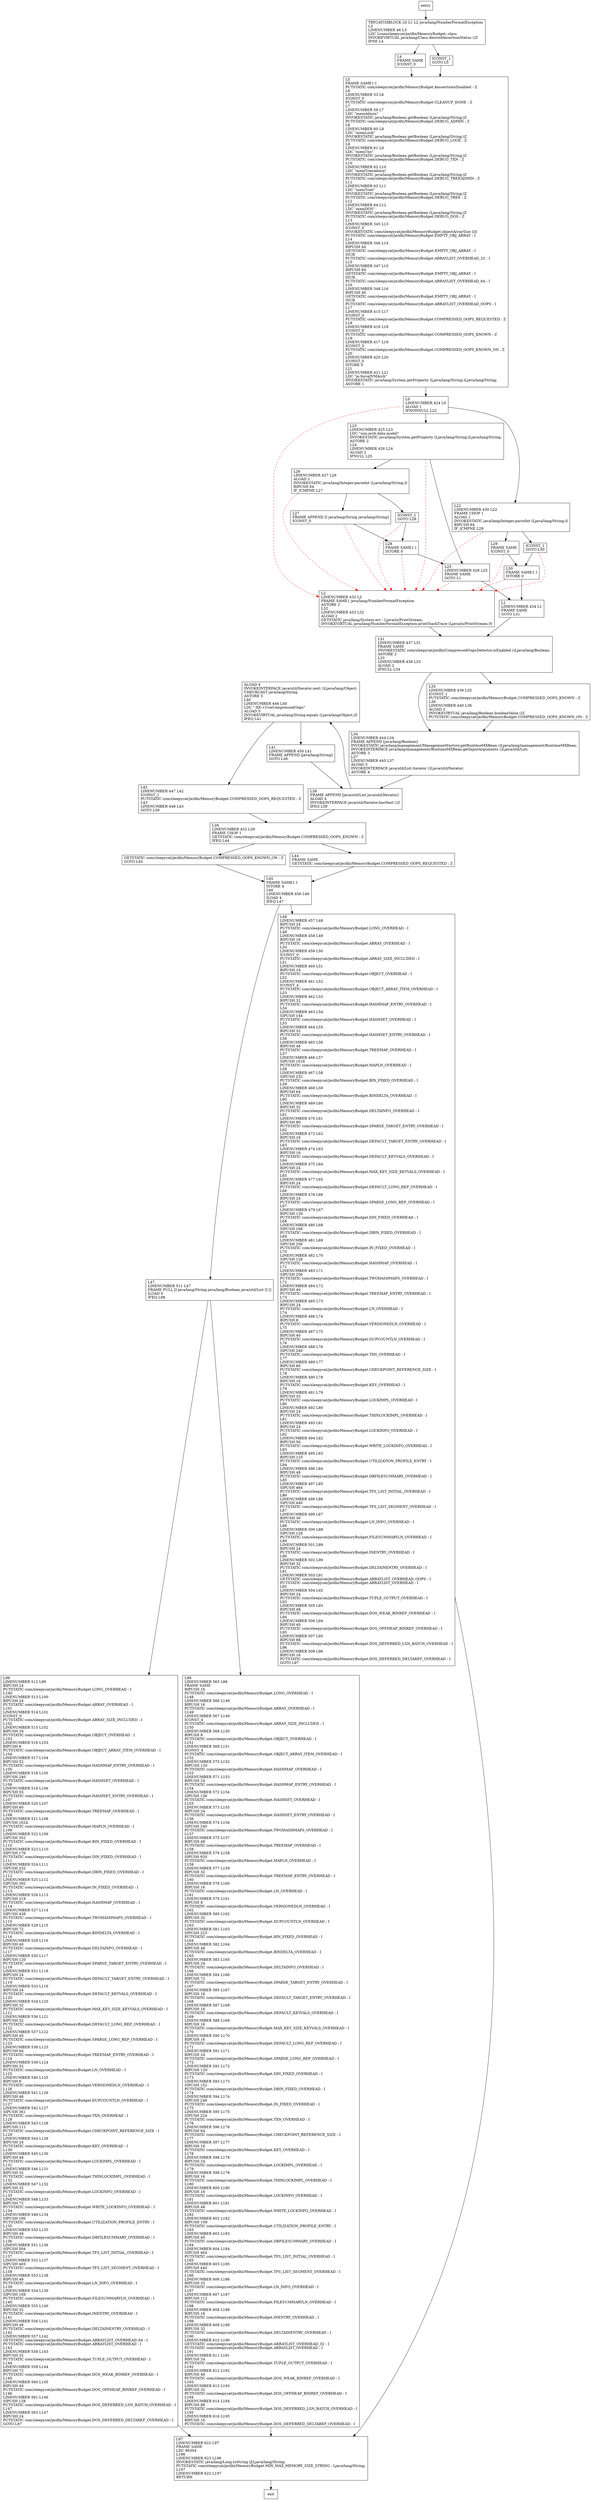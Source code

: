 digraph <clinit> {
node [shape=record];
687081652 [label="GETSTATIC com/sleepycat/je/dbi/MemoryBudget.COMPRESSED_OOPS_KNOWN_ON : Z\lGOTO L45\l"];
1405906135 [label="L28\lFRAME SAME1 I\lISTORE 0\l"];
352825781 [label="L31\lLINENUMBER 437 L31\lFRAME SAME\lINVOKESTATIC com/sleepycat/je/dbi/CompressedOopsDetector.isEnabled ()Ljava/lang/Boolean;\lASTORE 2\lL33\lLINENUMBER 438 L33\lALOAD 2\lIFNULL L34\l"];
1987478726 [label="L97\lLINENUMBER 622 L97\lFRAME SAME\lLDC 98304\lL196\lLINENUMBER 623 L196\lINVOKESTATIC java/lang/Long.toString (J)Ljava/lang/String;\lPUTSTATIC com/sleepycat/je/dbi/MemoryBudget.MIN_MAX_MEMORY_SIZE_STRING : Ljava/lang/String;\lL197\lLINENUMBER 622 L197\lRETURN\l"];
1556361579 [label="L98\lLINENUMBER 565 L98\lFRAME SAME\lBIPUSH 16\lPUTSTATIC com/sleepycat/je/dbi/MemoryBudget.LONG_OVERHEAD : I\lL148\lLINENUMBER 566 L148\lBIPUSH 16\lPUTSTATIC com/sleepycat/je/dbi/MemoryBudget.ARRAY_OVERHEAD : I\lL149\lLINENUMBER 567 L149\lICONST_4\lPUTSTATIC com/sleepycat/je/dbi/MemoryBudget.ARRAY_SIZE_INCLUDED : I\lL150\lLINENUMBER 568 L150\lBIPUSH 8\lPUTSTATIC com/sleepycat/je/dbi/MemoryBudget.OBJECT_OVERHEAD : I\lL151\lLINENUMBER 569 L151\lICONST_4\lPUTSTATIC com/sleepycat/je/dbi/MemoryBudget.OBJECT_ARRAY_ITEM_OVERHEAD : I\lL152\lLINENUMBER 570 L152\lBIPUSH 120\lPUTSTATIC com/sleepycat/je/dbi/MemoryBudget.HASHMAP_OVERHEAD : I\lL153\lLINENUMBER 571 L153\lBIPUSH 24\lPUTSTATIC com/sleepycat/je/dbi/MemoryBudget.HASHMAP_ENTRY_OVERHEAD : I\lL154\lLINENUMBER 572 L154\lSIPUSH 136\lPUTSTATIC com/sleepycat/je/dbi/MemoryBudget.HASHSET_OVERHEAD : I\lL155\lLINENUMBER 573 L155\lBIPUSH 24\lPUTSTATIC com/sleepycat/je/dbi/MemoryBudget.HASHSET_ENTRY_OVERHEAD : I\lL156\lLINENUMBER 574 L156\lSIPUSH 240\lPUTSTATIC com/sleepycat/je/dbi/MemoryBudget.TWOHASHMAPS_OVERHEAD : I\lL157\lLINENUMBER 575 L157\lBIPUSH 48\lPUTSTATIC com/sleepycat/je/dbi/MemoryBudget.TREEMAP_OVERHEAD : I\lL158\lLINENUMBER 576 L158\lSIPUSH 920\lPUTSTATIC com/sleepycat/je/dbi/MemoryBudget.MAPLN_OVERHEAD : I\lL159\lLINENUMBER 577 L159\lBIPUSH 32\lPUTSTATIC com/sleepycat/je/dbi/MemoryBudget.TREEMAP_ENTRY_OVERHEAD : I\lL160\lLINENUMBER 578 L160\lBIPUSH 16\lPUTSTATIC com/sleepycat/je/dbi/MemoryBudget.LN_OVERHEAD : I\lL161\lLINENUMBER 579 L161\lBIPUSH 8\lPUTSTATIC com/sleepycat/je/dbi/MemoryBudget.VERSIONEDLN_OVERHEAD : I\lL162\lLINENUMBER 580 L162\lBIPUSH 32\lPUTSTATIC com/sleepycat/je/dbi/MemoryBudget.DUPCOUNTLN_OVERHEAD : I\lL163\lLINENUMBER 581 L163\lSIPUSH 223\lPUTSTATIC com/sleepycat/je/dbi/MemoryBudget.BIN_FIXED_OVERHEAD : I\lL164\lLINENUMBER 582 L164\lBIPUSH 48\lPUTSTATIC com/sleepycat/je/dbi/MemoryBudget.BINDELTA_OVERHEAD : I\lL165\lLINENUMBER 583 L165\lBIPUSH 24\lPUTSTATIC com/sleepycat/je/dbi/MemoryBudget.DELTAINFO_OVERHEAD : I\lL166\lLINENUMBER 584 L166\lBIPUSH 72\lPUTSTATIC com/sleepycat/je/dbi/MemoryBudget.SPARSE_TARGET_ENTRY_OVERHEAD : I\lL167\lLINENUMBER 585 L167\lBIPUSH 16\lPUTSTATIC com/sleepycat/je/dbi/MemoryBudget.DEFAULT_TARGET_ENTRY_OVERHEAD : I\lL168\lLINENUMBER 587 L168\lBIPUSH 16\lPUTSTATIC com/sleepycat/je/dbi/MemoryBudget.DEFAULT_KEYVALS_OVERHEAD : I\lL169\lLINENUMBER 588 L169\lBIPUSH 16\lPUTSTATIC com/sleepycat/je/dbi/MemoryBudget.MAX_KEY_SIZE_KEYVALS_OVERHEAD : I\lL170\lLINENUMBER 590 L170\lBIPUSH 16\lPUTSTATIC com/sleepycat/je/dbi/MemoryBudget.DEFAULT_LONG_REP_OVERHEAD : I\lL171\lLINENUMBER 591 L171\lBIPUSH 24\lPUTSTATIC com/sleepycat/je/dbi/MemoryBudget.SPARSE_LONG_REP_OVERHEAD : I\lL172\lLINENUMBER 592 L172\lBIPUSH 120\lPUTSTATIC com/sleepycat/je/dbi/MemoryBudget.DIN_FIXED_OVERHEAD : I\lL173\lLINENUMBER 593 L173\lSIPUSH 152\lPUTSTATIC com/sleepycat/je/dbi/MemoryBudget.DBIN_FIXED_OVERHEAD : I\lL174\lLINENUMBER 594 L174\lSIPUSH 248\lPUTSTATIC com/sleepycat/je/dbi/MemoryBudget.IN_FIXED_OVERHEAD : I\lL175\lLINENUMBER 595 L175\lSIPUSH 224\lPUTSTATIC com/sleepycat/je/dbi/MemoryBudget.TXN_OVERHEAD : I\lL176\lLINENUMBER 596 L176\lBIPUSH 64\lPUTSTATIC com/sleepycat/je/dbi/MemoryBudget.CHECKPOINT_REFERENCE_SIZE : I\lL177\lLINENUMBER 597 L177\lBIPUSH 16\lPUTSTATIC com/sleepycat/je/dbi/MemoryBudget.KEY_OVERHEAD : I\lL178\lLINENUMBER 598 L178\lBIPUSH 24\lPUTSTATIC com/sleepycat/je/dbi/MemoryBudget.LOCKIMPL_OVERHEAD : I\lL179\lLINENUMBER 599 L179\lBIPUSH 16\lPUTSTATIC com/sleepycat/je/dbi/MemoryBudget.THINLOCKIMPL_OVERHEAD : I\lL180\lLINENUMBER 600 L180\lBIPUSH 16\lPUTSTATIC com/sleepycat/je/dbi/MemoryBudget.LOCKINFO_OVERHEAD : I\lL181\lLINENUMBER 601 L181\lBIPUSH 48\lPUTSTATIC com/sleepycat/je/dbi/MemoryBudget.WRITE_LOCKINFO_OVERHEAD : I\lL182\lLINENUMBER 602 L182\lBIPUSH 109\lPUTSTATIC com/sleepycat/je/dbi/MemoryBudget.UTILIZATION_PROFILE_ENTRY : I\lL183\lLINENUMBER 603 L183\lBIPUSH 40\lPUTSTATIC com/sleepycat/je/dbi/MemoryBudget.DBFILESUMMARY_OVERHEAD : I\lL184\lLINENUMBER 604 L184\lSIPUSH 464\lPUTSTATIC com/sleepycat/je/dbi/MemoryBudget.TFS_LIST_INITIAL_OVERHEAD : I\lL185\lLINENUMBER 605 L185\lSIPUSH 440\lPUTSTATIC com/sleepycat/je/dbi/MemoryBudget.TFS_LIST_SEGMENT_OVERHEAD : I\lL186\lLINENUMBER 606 L186\lBIPUSH 32\lPUTSTATIC com/sleepycat/je/dbi/MemoryBudget.LN_INFO_OVERHEAD : I\lL187\lLINENUMBER 607 L187\lBIPUSH 112\lPUTSTATIC com/sleepycat/je/dbi/MemoryBudget.FILESUMMARYLN_OVERHEAD : I\lL188\lLINENUMBER 608 L188\lBIPUSH 16\lPUTSTATIC com/sleepycat/je/dbi/MemoryBudget.INENTRY_OVERHEAD : I\lL189\lLINENUMBER 609 L189\lBIPUSH 32\lPUTSTATIC com/sleepycat/je/dbi/MemoryBudget.DELTAINENTRY_OVERHEAD : I\lL190\lLINENUMBER 610 L190\lGETSTATIC com/sleepycat/je/dbi/MemoryBudget.ARRAYLIST_OVERHEAD_32 : I\lPUTSTATIC com/sleepycat/je/dbi/MemoryBudget.ARRAYLIST_OVERHEAD : I\lL191\lLINENUMBER 611 L191\lBIPUSH 24\lPUTSTATIC com/sleepycat/je/dbi/MemoryBudget.TUPLE_OUTPUT_OVERHEAD : I\lL192\lLINENUMBER 612 L192\lBIPUSH 48\lPUTSTATIC com/sleepycat/je/dbi/MemoryBudget.DOS_WEAK_BINREF_OVERHEAD : I\lL193\lLINENUMBER 613 L193\lBIPUSH 32\lPUTSTATIC com/sleepycat/je/dbi/MemoryBudget.DOS_OFFHEAP_BINREF_OVERHEAD : I\lL194\lLINENUMBER 614 L194\lBIPUSH 88\lPUTSTATIC com/sleepycat/je/dbi/MemoryBudget.DOS_DEFERRED_LSN_BATCH_OVERHEAD : I\lL195\lLINENUMBER 616 L195\lBIPUSH 16\lPUTSTATIC com/sleepycat/je/dbi/MemoryBudget.DOS_DEFERRED_DELTAREF_OVERHEAD : I\l"];
471901525 [label="L45\lFRAME SAME1 I\lISTORE 4\lL46\lLINENUMBER 456 L46\lILOAD 4\lIFEQ L47\l"];
375580734 [label="L22\lLINENUMBER 430 L22\lFRAME CHOP 1\lALOAD 1\lINVOKESTATIC java/lang/Integer.parseInt (Ljava/lang/String;)I\lBIPUSH 64\lIF_ICMPNE L29\l"];
1311882222 [label="L42\lLINENUMBER 447 L42\lICONST_1\lPUTSTATIC com/sleepycat/je/dbi/MemoryBudget.COMPRESSED_OOPS_REQUESTED : Z\lL43\lLINENUMBER 448 L43\lGOTO L39\l"];
1028842207 [label="L5\lFRAME SAME1 I\lPUTSTATIC com/sleepycat/je/dbi/MemoryBudget.$assertionsDisabled : Z\lL6\lLINENUMBER 53 L6\lICONST_0\lPUTSTATIC com/sleepycat/je/dbi/MemoryBudget.CLEANUP_DONE : Z\lL7\lLINENUMBER 59 L7\lLDC \"memAdmin\"\lINVOKESTATIC java/lang/Boolean.getBoolean (Ljava/lang/String;)Z\lPUTSTATIC com/sleepycat/je/dbi/MemoryBudget.DEBUG_ADMIN : Z\lL8\lLINENUMBER 60 L8\lLDC \"memLock\"\lINVOKESTATIC java/lang/Boolean.getBoolean (Ljava/lang/String;)Z\lPUTSTATIC com/sleepycat/je/dbi/MemoryBudget.DEBUG_LOCK : Z\lL9\lLINENUMBER 61 L9\lLDC \"memTxn\"\lINVOKESTATIC java/lang/Boolean.getBoolean (Ljava/lang/String;)Z\lPUTSTATIC com/sleepycat/je/dbi/MemoryBudget.DEBUG_TXN : Z\lL10\lLINENUMBER 62 L10\lLDC \"memTreeAdmin\"\lINVOKESTATIC java/lang/Boolean.getBoolean (Ljava/lang/String;)Z\lPUTSTATIC com/sleepycat/je/dbi/MemoryBudget.DEBUG_TREEADMIN : Z\lL11\lLINENUMBER 63 L11\lLDC \"memTree\"\lINVOKESTATIC java/lang/Boolean.getBoolean (Ljava/lang/String;)Z\lPUTSTATIC com/sleepycat/je/dbi/MemoryBudget.DEBUG_TREE : Z\lL12\lLINENUMBER 64 L12\lLDC \"memDOS\"\lINVOKESTATIC java/lang/Boolean.getBoolean (Ljava/lang/String;)Z\lPUTSTATIC com/sleepycat/je/dbi/MemoryBudget.DEBUG_DOS : Z\lL13\lLINENUMBER 345 L13\lICONST_0\lINVOKESTATIC com/sleepycat/je/dbi/MemoryBudget.objectArraySize (I)I\lPUTSTATIC com/sleepycat/je/dbi/MemoryBudget.EMPTY_OBJ_ARRAY : I\lL14\lLINENUMBER 346 L14\lBIPUSH 40\lGETSTATIC com/sleepycat/je/dbi/MemoryBudget.EMPTY_OBJ_ARRAY : I\lISUB\lPUTSTATIC com/sleepycat/je/dbi/MemoryBudget.ARRAYLIST_OVERHEAD_32 : I\lL15\lLINENUMBER 347 L15\lBIPUSH 64\lGETSTATIC com/sleepycat/je/dbi/MemoryBudget.EMPTY_OBJ_ARRAY : I\lISUB\lPUTSTATIC com/sleepycat/je/dbi/MemoryBudget.ARRAYLIST_OVERHEAD_64 : I\lL16\lLINENUMBER 348 L16\lBIPUSH 40\lGETSTATIC com/sleepycat/je/dbi/MemoryBudget.EMPTY_OBJ_ARRAY : I\lISUB\lPUTSTATIC com/sleepycat/je/dbi/MemoryBudget.ARRAYLIST_OVERHEAD_OOPS : I\lL17\lLINENUMBER 415 L17\lICONST_0\lPUTSTATIC com/sleepycat/je/dbi/MemoryBudget.COMPRESSED_OOPS_REQUESTED : Z\lL18\lLINENUMBER 416 L18\lICONST_0\lPUTSTATIC com/sleepycat/je/dbi/MemoryBudget.COMPRESSED_OOPS_KNOWN : Z\lL19\lLINENUMBER 417 L19\lICONST_0\lPUTSTATIC com/sleepycat/je/dbi/MemoryBudget.COMPRESSED_OOPS_KNOWN_ON : Z\lL20\lLINENUMBER 420 L20\lICONST_0\lISTORE 0\lL21\lLINENUMBER 421 L21\lLDC \"je.forceJVMArch\"\lINVOKESTATIC java/lang/System.getProperty (Ljava/lang/String;)Ljava/lang/String;\lASTORE 1\l"];
659284638 [label="L2\lLINENUMBER 432 L2\lFRAME SAME1 java/lang/NumberFormatException\lASTORE 2\lL32\lLINENUMBER 433 L32\lALOAD 2\lGETSTATIC java/lang/System.err : Ljava/io/PrintStream;\lINVOKEVIRTUAL java/lang/NumberFormatException.printStackTrace (Ljava/io/PrintStream;)V\l"];
2021887406 [label="L34\lLINENUMBER 444 L34\lFRAME APPEND [java/lang/Boolean]\lINVOKESTATIC java/lang/management/ManagementFactory.getRuntimeMXBean ()Ljava/lang/management/RuntimeMXBean;\lINVOKEINTERFACE java/lang/management/RuntimeMXBean.getInputArguments ()Ljava/util/List;\lASTORE 3\lL37\lLINENUMBER 445 L37\lALOAD 3\lINVOKEINTERFACE java/util/List.iterator ()Ljava/util/Iterator;\lASTORE 4\l"];
734090309 [label="L44\lFRAME SAME\lGETSTATIC com/sleepycat/je/dbi/MemoryBudget.COMPRESSED_OOPS_REQUESTED : Z\l"];
778181787 [label="L26\lLINENUMBER 427 L26\lALOAD 2\lINVOKESTATIC java/lang/Integer.parseInt (Ljava/lang/String;)I\lBIPUSH 64\lIF_ICMPNE L27\l"];
1765582871 [label="L29\lFRAME SAME\lICONST_0\l"];
575478674 [label="L1\lLINENUMBER 434 L1\lFRAME SAME\lGOTO L31\l"];
631102213 [label="L30\lFRAME SAME1 I\lISTORE 0\l"];
1825965466 [label="ICONST_1\lGOTO L28\l"];
1836327718 [label="L27\lFRAME APPEND [I java/lang/String java/lang/String]\lICONST_0\l"];
1793537125 [label="L4\lFRAME SAME\lICONST_0\l"];
67913618 [label="L25\lLINENUMBER 429 L25\lFRAME SAME\lGOTO L1\l"];
2005526071 [label="ICONST_1\lGOTO L5\l"];
340030026 [label="L41\lLINENUMBER 450 L41\lFRAME APPEND [java/lang/String]\lGOTO L38\l"];
1884192528 [label="L39\lLINENUMBER 452 L39\lFRAME CHOP 1\lGETSTATIC com/sleepycat/je/dbi/MemoryBudget.COMPRESSED_OOPS_KNOWN : Z\lIFEQ L44\l"];
739650738 [label="L0\lLINENUMBER 424 L0\lALOAD 1\lIFNONNULL L22\l"];
1953754919 [label="L35\lLINENUMBER 439 L35\lICONST_1\lPUTSTATIC com/sleepycat/je/dbi/MemoryBudget.COMPRESSED_OOPS_KNOWN : Z\lL36\lLINENUMBER 440 L36\lALOAD 2\lINVOKEVIRTUAL java/lang/Boolean.booleanValue ()Z\lPUTSTATIC com/sleepycat/je/dbi/MemoryBudget.COMPRESSED_OOPS_KNOWN_ON : Z\l"];
864887880 [label="L38\lFRAME APPEND [java/util/List java/util/Iterator]\lALOAD 4\lINVOKEINTERFACE java/util/Iterator.hasNext ()Z\lIFEQ L39\l"];
1603109876 [label="L47\lLINENUMBER 511 L47\lFRAME FULL [I java/lang/String java/lang/Boolean java/util/List I] []\lILOAD 0\lIFEQ L98\l"];
146320177 [label="TRYCATCHBLOCK L0 L1 L2 java/lang/NumberFormatException\lL3\lLINENUMBER 46 L3\lLDC Lcom/sleepycat/je/dbi/MemoryBudget;.class\lINVOKEVIRTUAL java/lang/Class.desiredAssertionStatus ()Z\lIFNE L4\l"];
1173731577 [label="L23\lLINENUMBER 425 L23\lLDC \"sun.arch.data.model\"\lINVOKESTATIC java/lang/System.getProperty (Ljava/lang/String;)Ljava/lang/String;\lASTORE 2\lL24\lLINENUMBER 426 L24\lALOAD 2\lIFNULL L25\l"];
464494997 [label="ALOAD 4\lINVOKEINTERFACE java/util/Iterator.next ()Ljava/lang/Object;\lCHECKCAST java/lang/String\lASTORE 5\lL40\lLINENUMBER 446 L40\lLDC \"-XX:+UseCompressedOops\"\lALOAD 5\lINVOKEVIRTUAL java/lang/String.equals (Ljava/lang/Object;)Z\lIFEQ L41\l"];
899318251 [label="ICONST_1\lGOTO L30\l"];
1463062809 [label="L48\lLINENUMBER 457 L48\lBIPUSH 24\lPUTSTATIC com/sleepycat/je/dbi/MemoryBudget.LONG_OVERHEAD : I\lL49\lLINENUMBER 458 L49\lBIPUSH 16\lPUTSTATIC com/sleepycat/je/dbi/MemoryBudget.ARRAY_OVERHEAD : I\lL50\lLINENUMBER 459 L50\lICONST_0\lPUTSTATIC com/sleepycat/je/dbi/MemoryBudget.ARRAY_SIZE_INCLUDED : I\lL51\lLINENUMBER 460 L51\lBIPUSH 16\lPUTSTATIC com/sleepycat/je/dbi/MemoryBudget.OBJECT_OVERHEAD : I\lL52\lLINENUMBER 461 L52\lICONST_4\lPUTSTATIC com/sleepycat/je/dbi/MemoryBudget.OBJECT_ARRAY_ITEM_OVERHEAD : I\lL53\lLINENUMBER 462 L53\lBIPUSH 32\lPUTSTATIC com/sleepycat/je/dbi/MemoryBudget.HASHMAP_ENTRY_OVERHEAD : I\lL54\lLINENUMBER 463 L54\lSIPUSH 144\lPUTSTATIC com/sleepycat/je/dbi/MemoryBudget.HASHSET_OVERHEAD : I\lL55\lLINENUMBER 464 L55\lBIPUSH 32\lPUTSTATIC com/sleepycat/je/dbi/MemoryBudget.HASHSET_ENTRY_OVERHEAD : I\lL56\lLINENUMBER 465 L56\lBIPUSH 48\lPUTSTATIC com/sleepycat/je/dbi/MemoryBudget.TREEMAP_OVERHEAD : I\lL57\lLINENUMBER 466 L57\lSIPUSH 1016\lPUTSTATIC com/sleepycat/je/dbi/MemoryBudget.MAPLN_OVERHEAD : I\lL58\lLINENUMBER 467 L58\lSIPUSH 232\lPUTSTATIC com/sleepycat/je/dbi/MemoryBudget.BIN_FIXED_OVERHEAD : I\lL59\lLINENUMBER 468 L59\lBIPUSH 64\lPUTSTATIC com/sleepycat/je/dbi/MemoryBudget.BINDELTA_OVERHEAD : I\lL60\lLINENUMBER 469 L60\lBIPUSH 32\lPUTSTATIC com/sleepycat/je/dbi/MemoryBudget.DELTAINFO_OVERHEAD : I\lL61\lLINENUMBER 470 L61\lBIPUSH 80\lPUTSTATIC com/sleepycat/je/dbi/MemoryBudget.SPARSE_TARGET_ENTRY_OVERHEAD : I\lL62\lLINENUMBER 472 L62\lBIPUSH 16\lPUTSTATIC com/sleepycat/je/dbi/MemoryBudget.DEFAULT_TARGET_ENTRY_OVERHEAD : I\lL63\lLINENUMBER 474 L63\lBIPUSH 16\lPUTSTATIC com/sleepycat/je/dbi/MemoryBudget.DEFAULT_KEYVALS_OVERHEAD : I\lL64\lLINENUMBER 475 L64\lBIPUSH 24\lPUTSTATIC com/sleepycat/je/dbi/MemoryBudget.MAX_KEY_SIZE_KEYVALS_OVERHEAD : I\lL65\lLINENUMBER 477 L65\lBIPUSH 24\lPUTSTATIC com/sleepycat/je/dbi/MemoryBudget.DEFAULT_LONG_REP_OVERHEAD : I\lL66\lLINENUMBER 478 L66\lBIPUSH 24\lPUTSTATIC com/sleepycat/je/dbi/MemoryBudget.SPARSE_LONG_REP_OVERHEAD : I\lL67\lLINENUMBER 479 L67\lBIPUSH 120\lPUTSTATIC com/sleepycat/je/dbi/MemoryBudget.DIN_FIXED_OVERHEAD : I\lL68\lLINENUMBER 480 L68\lSIPUSH 168\lPUTSTATIC com/sleepycat/je/dbi/MemoryBudget.DBIN_FIXED_OVERHEAD : I\lL69\lLINENUMBER 481 L69\lSIPUSH 256\lPUTSTATIC com/sleepycat/je/dbi/MemoryBudget.IN_FIXED_OVERHEAD : I\lL70\lLINENUMBER 482 L70\lSIPUSH 128\lPUTSTATIC com/sleepycat/je/dbi/MemoryBudget.HASHMAP_OVERHEAD : I\lL71\lLINENUMBER 483 L71\lSIPUSH 256\lPUTSTATIC com/sleepycat/je/dbi/MemoryBudget.TWOHASHMAPS_OVERHEAD : I\lL72\lLINENUMBER 484 L72\lBIPUSH 40\lPUTSTATIC com/sleepycat/je/dbi/MemoryBudget.TREEMAP_ENTRY_OVERHEAD : I\lL73\lLINENUMBER 485 L73\lBIPUSH 24\lPUTSTATIC com/sleepycat/je/dbi/MemoryBudget.LN_OVERHEAD : I\lL74\lLINENUMBER 486 L74\lBIPUSH 8\lPUTSTATIC com/sleepycat/je/dbi/MemoryBudget.VERSIONEDLN_OVERHEAD : I\lL75\lLINENUMBER 487 L75\lBIPUSH 40\lPUTSTATIC com/sleepycat/je/dbi/MemoryBudget.DUPCOUNTLN_OVERHEAD : I\lL76\lLINENUMBER 488 L76\lSIPUSH 240\lPUTSTATIC com/sleepycat/je/dbi/MemoryBudget.TXN_OVERHEAD : I\lL77\lLINENUMBER 489 L77\lBIPUSH 80\lPUTSTATIC com/sleepycat/je/dbi/MemoryBudget.CHECKPOINT_REFERENCE_SIZE : I\lL78\lLINENUMBER 490 L78\lBIPUSH 16\lPUTSTATIC com/sleepycat/je/dbi/MemoryBudget.KEY_OVERHEAD : I\lL79\lLINENUMBER 491 L79\lBIPUSH 32\lPUTSTATIC com/sleepycat/je/dbi/MemoryBudget.LOCKIMPL_OVERHEAD : I\lL80\lLINENUMBER 492 L80\lBIPUSH 24\lPUTSTATIC com/sleepycat/je/dbi/MemoryBudget.THINLOCKIMPL_OVERHEAD : I\lL81\lLINENUMBER 493 L81\lBIPUSH 24\lPUTSTATIC com/sleepycat/je/dbi/MemoryBudget.LOCKINFO_OVERHEAD : I\lL82\lLINENUMBER 494 L82\lBIPUSH 56\lPUTSTATIC com/sleepycat/je/dbi/MemoryBudget.WRITE_LOCKINFO_OVERHEAD : I\lL83\lLINENUMBER 495 L83\lBIPUSH 125\lPUTSTATIC com/sleepycat/je/dbi/MemoryBudget.UTILIZATION_PROFILE_ENTRY : I\lL84\lLINENUMBER 496 L84\lBIPUSH 48\lPUTSTATIC com/sleepycat/je/dbi/MemoryBudget.DBFILESUMMARY_OVERHEAD : I\lL85\lLINENUMBER 497 L85\lSIPUSH 464\lPUTSTATIC com/sleepycat/je/dbi/MemoryBudget.TFS_LIST_INITIAL_OVERHEAD : I\lL86\lLINENUMBER 498 L86\lSIPUSH 440\lPUTSTATIC com/sleepycat/je/dbi/MemoryBudget.TFS_LIST_SEGMENT_OVERHEAD : I\lL87\lLINENUMBER 499 L87\lBIPUSH 30\lPUTSTATIC com/sleepycat/je/dbi/MemoryBudget.LN_INFO_OVERHEAD : I\lL88\lLINENUMBER 500 L88\lSIPUSH 128\lPUTSTATIC com/sleepycat/je/dbi/MemoryBudget.FILESUMMARYLN_OVERHEAD : I\lL89\lLINENUMBER 501 L89\lBIPUSH 24\lPUTSTATIC com/sleepycat/je/dbi/MemoryBudget.INENTRY_OVERHEAD : I\lL90\lLINENUMBER 502 L90\lBIPUSH 32\lPUTSTATIC com/sleepycat/je/dbi/MemoryBudget.DELTAINENTRY_OVERHEAD : I\lL91\lLINENUMBER 503 L91\lGETSTATIC com/sleepycat/je/dbi/MemoryBudget.ARRAYLIST_OVERHEAD_OOPS : I\lPUTSTATIC com/sleepycat/je/dbi/MemoryBudget.ARRAYLIST_OVERHEAD : I\lL92\lLINENUMBER 504 L92\lBIPUSH 24\lPUTSTATIC com/sleepycat/je/dbi/MemoryBudget.TUPLE_OUTPUT_OVERHEAD : I\lL93\lLINENUMBER 505 L93\lBIPUSH 48\lPUTSTATIC com/sleepycat/je/dbi/MemoryBudget.DOS_WEAK_BINREF_OVERHEAD : I\lL94\lLINENUMBER 506 L94\lBIPUSH 40\lPUTSTATIC com/sleepycat/je/dbi/MemoryBudget.DOS_OFFHEAP_BINREF_OVERHEAD : I\lL95\lLINENUMBER 507 L95\lBIPUSH 88\lPUTSTATIC com/sleepycat/je/dbi/MemoryBudget.DOS_DEFERRED_LSN_BATCH_OVERHEAD : I\lL96\lLINENUMBER 509 L96\lBIPUSH 16\lPUTSTATIC com/sleepycat/je/dbi/MemoryBudget.DOS_DEFERRED_DELTAREF_OVERHEAD : I\lGOTO L97\l"];
1868926288 [label="L99\lLINENUMBER 512 L99\lBIPUSH 24\lPUTSTATIC com/sleepycat/je/dbi/MemoryBudget.LONG_OVERHEAD : I\lL100\lLINENUMBER 513 L100\lBIPUSH 24\lPUTSTATIC com/sleepycat/je/dbi/MemoryBudget.ARRAY_OVERHEAD : I\lL101\lLINENUMBER 514 L101\lICONST_0\lPUTSTATIC com/sleepycat/je/dbi/MemoryBudget.ARRAY_SIZE_INCLUDED : I\lL102\lLINENUMBER 515 L102\lBIPUSH 16\lPUTSTATIC com/sleepycat/je/dbi/MemoryBudget.OBJECT_OVERHEAD : I\lL103\lLINENUMBER 516 L103\lBIPUSH 8\lPUTSTATIC com/sleepycat/je/dbi/MemoryBudget.OBJECT_ARRAY_ITEM_OVERHEAD : I\lL104\lLINENUMBER 517 L104\lBIPUSH 52\lPUTSTATIC com/sleepycat/je/dbi/MemoryBudget.HASHMAP_ENTRY_OVERHEAD : I\lL105\lLINENUMBER 518 L105\lSIPUSH 240\lPUTSTATIC com/sleepycat/je/dbi/MemoryBudget.HASHSET_OVERHEAD : I\lL106\lLINENUMBER 519 L106\lBIPUSH 55\lPUTSTATIC com/sleepycat/je/dbi/MemoryBudget.HASHSET_ENTRY_OVERHEAD : I\lL107\lLINENUMBER 520 L107\lBIPUSH 80\lPUTSTATIC com/sleepycat/je/dbi/MemoryBudget.TREEMAP_OVERHEAD : I\lL108\lLINENUMBER 521 L108\lSIPUSH 1624\lPUTSTATIC com/sleepycat/je/dbi/MemoryBudget.MAPLN_OVERHEAD : I\lL109\lLINENUMBER 522 L109\lSIPUSH 352\lPUTSTATIC com/sleepycat/je/dbi/MemoryBudget.BIN_FIXED_OVERHEAD : I\lL110\lLINENUMBER 523 L110\lSIPUSH 176\lPUTSTATIC com/sleepycat/je/dbi/MemoryBudget.DIN_FIXED_OVERHEAD : I\lL111\lLINENUMBER 524 L111\lSIPUSH 232\lPUTSTATIC com/sleepycat/je/dbi/MemoryBudget.DBIN_FIXED_OVERHEAD : I\lL112\lLINENUMBER 525 L112\lSIPUSH 392\lPUTSTATIC com/sleepycat/je/dbi/MemoryBudget.IN_FIXED_OVERHEAD : I\lL113\lLINENUMBER 526 L113\lSIPUSH 219\lPUTSTATIC com/sleepycat/je/dbi/MemoryBudget.HASHMAP_OVERHEAD : I\lL114\lLINENUMBER 527 L114\lSIPUSH 438\lPUTSTATIC com/sleepycat/je/dbi/MemoryBudget.TWOHASHMAPS_OVERHEAD : I\lL115\lLINENUMBER 528 L115\lBIPUSH 72\lPUTSTATIC com/sleepycat/je/dbi/MemoryBudget.BINDELTA_OVERHEAD : I\lL116\lLINENUMBER 529 L116\lBIPUSH 40\lPUTSTATIC com/sleepycat/je/dbi/MemoryBudget.DELTAINFO_OVERHEAD : I\lL117\lLINENUMBER 530 L117\lBIPUSH 120\lPUTSTATIC com/sleepycat/je/dbi/MemoryBudget.SPARSE_TARGET_ENTRY_OVERHEAD : I\lL118\lLINENUMBER 531 L118\lBIPUSH 24\lPUTSTATIC com/sleepycat/je/dbi/MemoryBudget.DEFAULT_TARGET_ENTRY_OVERHEAD : I\lL119\lLINENUMBER 533 L119\lBIPUSH 24\lPUTSTATIC com/sleepycat/je/dbi/MemoryBudget.DEFAULT_KEYVALS_OVERHEAD : I\lL120\lLINENUMBER 534 L120\lBIPUSH 32\lPUTSTATIC com/sleepycat/je/dbi/MemoryBudget.MAX_KEY_SIZE_KEYVALS_OVERHEAD : I\lL121\lLINENUMBER 536 L121\lBIPUSH 32\lPUTSTATIC com/sleepycat/je/dbi/MemoryBudget.DEFAULT_LONG_REP_OVERHEAD : I\lL122\lLINENUMBER 537 L122\lBIPUSH 40\lPUTSTATIC com/sleepycat/je/dbi/MemoryBudget.SPARSE_LONG_REP_OVERHEAD : I\lL123\lLINENUMBER 538 L123\lBIPUSH 64\lPUTSTATIC com/sleepycat/je/dbi/MemoryBudget.TREEMAP_ENTRY_OVERHEAD : I\lL124\lLINENUMBER 539 L124\lBIPUSH 32\lPUTSTATIC com/sleepycat/je/dbi/MemoryBudget.LN_OVERHEAD : I\lL125\lLINENUMBER 540 L125\lBIPUSH 8\lPUTSTATIC com/sleepycat/je/dbi/MemoryBudget.VERSIONEDLN_OVERHEAD : I\lL126\lLINENUMBER 541 L126\lBIPUSH 48\lPUTSTATIC com/sleepycat/je/dbi/MemoryBudget.DUPCOUNTLN_OVERHEAD : I\lL127\lLINENUMBER 542 L127\lSIPUSH 361\lPUTSTATIC com/sleepycat/je/dbi/MemoryBudget.TXN_OVERHEAD : I\lL128\lLINENUMBER 543 L128\lBIPUSH 111\lPUTSTATIC com/sleepycat/je/dbi/MemoryBudget.CHECKPOINT_REFERENCE_SIZE : I\lL129\lLINENUMBER 544 L129\lBIPUSH 24\lPUTSTATIC com/sleepycat/je/dbi/MemoryBudget.KEY_OVERHEAD : I\lL130\lLINENUMBER 545 L130\lBIPUSH 48\lPUTSTATIC com/sleepycat/je/dbi/MemoryBudget.LOCKIMPL_OVERHEAD : I\lL131\lLINENUMBER 546 L131\lBIPUSH 32\lPUTSTATIC com/sleepycat/je/dbi/MemoryBudget.THINLOCKIMPL_OVERHEAD : I\lL132\lLINENUMBER 547 L132\lBIPUSH 32\lPUTSTATIC com/sleepycat/je/dbi/MemoryBudget.LOCKINFO_OVERHEAD : I\lL133\lLINENUMBER 548 L133\lBIPUSH 72\lPUTSTATIC com/sleepycat/je/dbi/MemoryBudget.WRITE_LOCKINFO_OVERHEAD : I\lL134\lLINENUMBER 549 L134\lSIPUSH 160\lPUTSTATIC com/sleepycat/je/dbi/MemoryBudget.UTILIZATION_PROFILE_ENTRY : I\lL135\lLINENUMBER 550 L135\lBIPUSH 48\lPUTSTATIC com/sleepycat/je/dbi/MemoryBudget.DBFILESUMMARY_OVERHEAD : I\lL136\lLINENUMBER 551 L136\lSIPUSH 504\lPUTSTATIC com/sleepycat/je/dbi/MemoryBudget.TFS_LIST_INITIAL_OVERHEAD : I\lL137\lLINENUMBER 552 L137\lSIPUSH 465\lPUTSTATIC com/sleepycat/je/dbi/MemoryBudget.TFS_LIST_SEGMENT_OVERHEAD : I\lL138\lLINENUMBER 553 L138\lBIPUSH 48\lPUTSTATIC com/sleepycat/je/dbi/MemoryBudget.LN_INFO_OVERHEAD : I\lL139\lLINENUMBER 554 L139\lSIPUSH 168\lPUTSTATIC com/sleepycat/je/dbi/MemoryBudget.FILESUMMARYLN_OVERHEAD : I\lL140\lLINENUMBER 555 L140\lBIPUSH 32\lPUTSTATIC com/sleepycat/je/dbi/MemoryBudget.INENTRY_OVERHEAD : I\lL141\lLINENUMBER 556 L141\lBIPUSH 48\lPUTSTATIC com/sleepycat/je/dbi/MemoryBudget.DELTAINENTRY_OVERHEAD : I\lL142\lLINENUMBER 557 L142\lGETSTATIC com/sleepycat/je/dbi/MemoryBudget.ARRAYLIST_OVERHEAD_64 : I\lPUTSTATIC com/sleepycat/je/dbi/MemoryBudget.ARRAYLIST_OVERHEAD : I\lL143\lLINENUMBER 558 L143\lBIPUSH 32\lPUTSTATIC com/sleepycat/je/dbi/MemoryBudget.TUPLE_OUTPUT_OVERHEAD : I\lL144\lLINENUMBER 559 L144\lBIPUSH 72\lPUTSTATIC com/sleepycat/je/dbi/MemoryBudget.DOS_WEAK_BINREF_OVERHEAD : I\lL145\lLINENUMBER 560 L145\lBIPUSH 40\lPUTSTATIC com/sleepycat/je/dbi/MemoryBudget.DOS_OFFHEAP_BINREF_OVERHEAD : I\lL146\lLINENUMBER 561 L146\lSIPUSH 128\lPUTSTATIC com/sleepycat/je/dbi/MemoryBudget.DOS_DEFERRED_LSN_BATCH_OVERHEAD : I\lL147\lLINENUMBER 563 L147\lBIPUSH 24\lPUTSTATIC com/sleepycat/je/dbi/MemoryBudget.DOS_DEFERRED_DELTAREF_OVERHEAD : I\lGOTO L97\l"];
entry;
exit;
687081652 -> 471901525
1405906135 -> 67913618
1405906135 -> 659284638 [style=dashed, color=red]
352825781 -> 1953754919
352825781 -> 2021887406
1987478726 -> exit
1556361579 -> 1987478726
471901525 -> 1603109876
471901525 -> 1463062809
375580734 -> 1765582871
375580734 -> 659284638 [style=dashed, color=red]
375580734 -> 899318251
1311882222 -> 1884192528
1028842207 -> 739650738
659284638 -> 352825781
2021887406 -> 864887880
734090309 -> 471901525
778181787 -> 1825965466
778181787 -> 1836327718
778181787 -> 659284638 [style=dashed, color=red]
1765582871 -> 631102213
1765582871 -> 659284638 [style=dashed, color=red]
575478674 -> 352825781
631102213 -> 575478674
631102213 -> 659284638 [style=dashed, color=red]
1825965466 -> 1405906135
1825965466 -> 659284638 [style=dashed, color=red]
1836327718 -> 1405906135
1836327718 -> 659284638 [style=dashed, color=red]
1793537125 -> 1028842207
67913618 -> 575478674
67913618 -> 659284638 [style=dashed, color=red]
2005526071 -> 1028842207
340030026 -> 864887880
entry -> 146320177
1884192528 -> 687081652
1884192528 -> 734090309
739650738 -> 375580734
739650738 -> 659284638 [style=dashed, color=red]
739650738 -> 1173731577
1953754919 -> 2021887406
864887880 -> 1884192528
864887880 -> 464494997
1603109876 -> 1556361579
1603109876 -> 1868926288
146320177 -> 1793537125
146320177 -> 2005526071
1173731577 -> 67913618
1173731577 -> 659284638 [style=dashed, color=red]
1173731577 -> 778181787
464494997 -> 1311882222
464494997 -> 340030026
899318251 -> 631102213
899318251 -> 659284638 [style=dashed, color=red]
1463062809 -> 1987478726
1868926288 -> 1987478726
}
